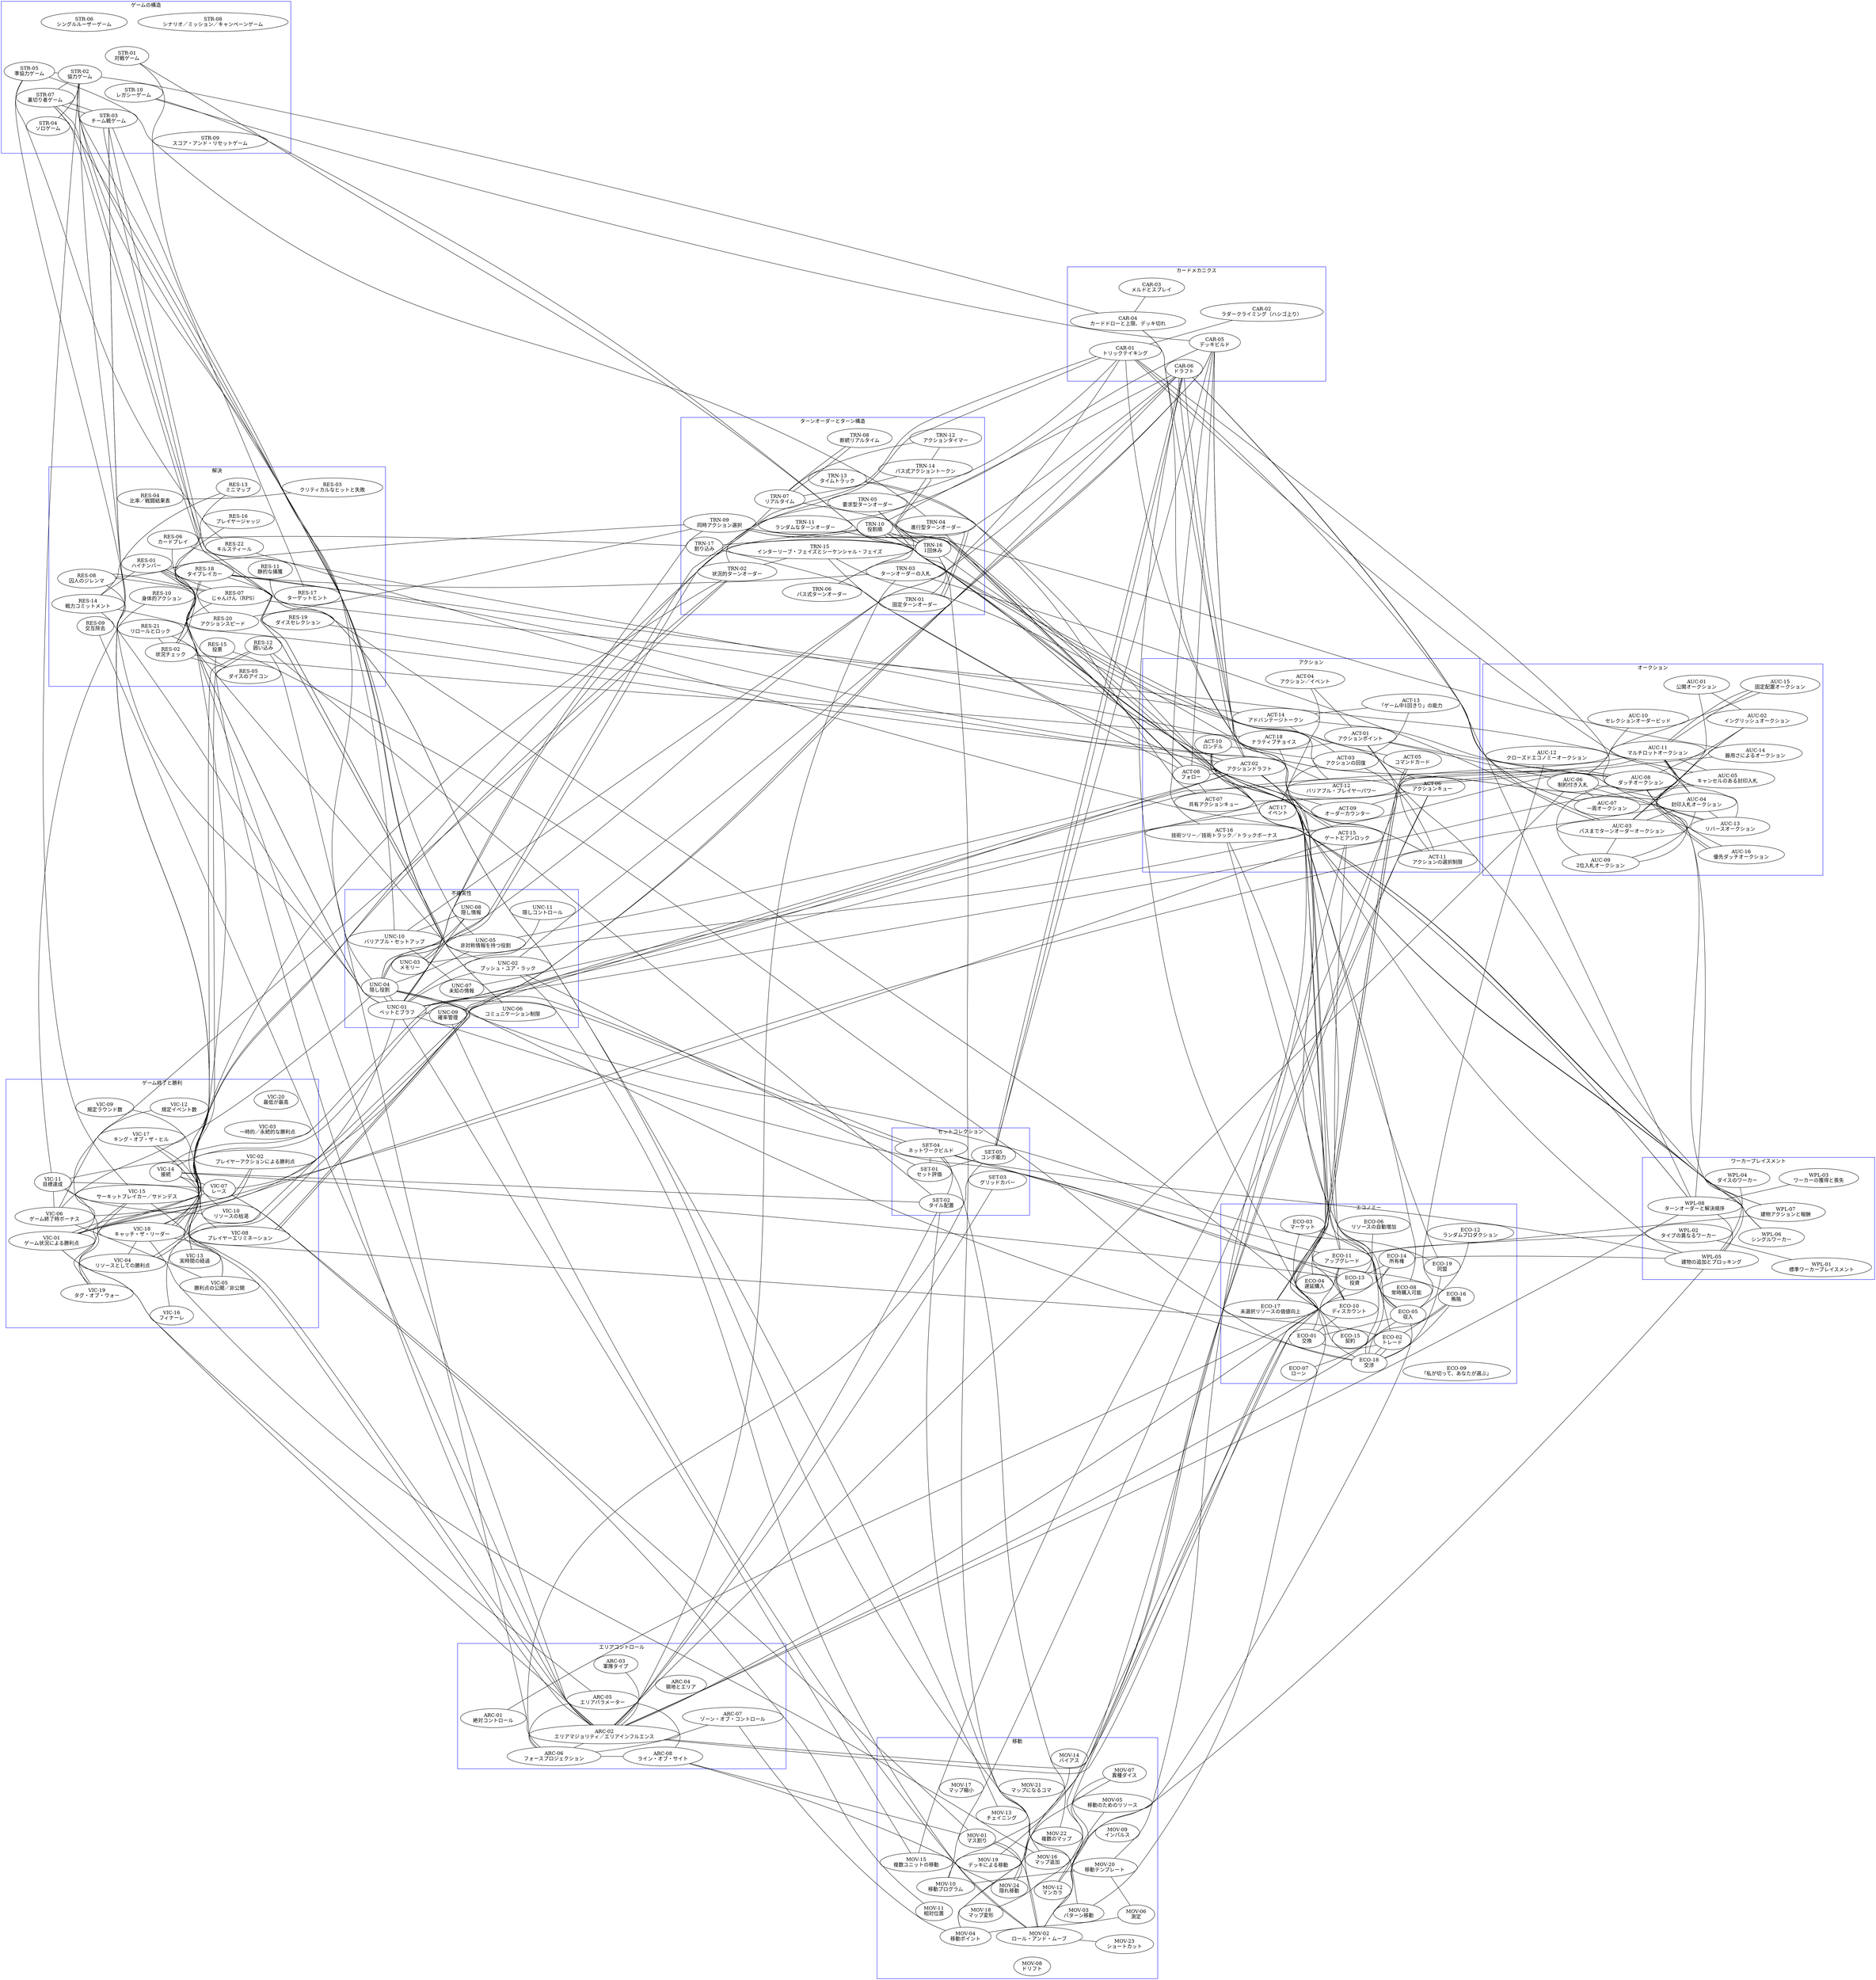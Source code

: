 graph G {

    splines=true;

    graph [
        charset = "UTF-8";
        layout = fdp;
    ];

    subgraph cluster_STR {
        str01[label="STR-01\n対戦ゲーム"];
        str02[label="STR-02\n協力ゲーム"];
        str03[label="STR-03\nチーム戦ゲーム"];
        str04[label="STR-04\nソロゲーム"];
        str05[label="STR-05\n準協力ゲーム"];
        str06[label="STR-06\nシングルルーザーゲーム"];
        str07[label="STR-07\n裏切り者ゲーム"];
        str08[label="STR-08\nシナリオ／ミッション／キャンペーンゲーム"];
        str09[label="STR-09\nスコア・アンド・リセットゲーム"];
        str10[label="STR-10\nレガシーゲーム"];
        color=blue;
        label="ゲームの構造";
    }

    subgraph cluster_TRN {
        trn01[label="TRN-01\n固定ターンオーダー"];
        trn02[label="TRN-02\n状況的ターンオーダー"];
        trn03[label="TRN-03\nターンオーダーの入札"];
        trn04[label="TRN-04\n進行型ターンオーダー"];
        trn05[label="TRN-05\n要求型ターンオーダー"];
        trn06[label="TRN-06\nパス式ターンオーダー"];
        trn07[label="TRN-07\nリアルタイム"];
        trn08[label="TRN-08\n断続リアルタイム"];
        trn09[label="TRN-09\n同時アクション選択"];
        trn10[label="TRN-10\n役割順"];
        trn11[label="TRN-11\nランダムなターンオーダー"];
        trn12[label="TRN-12\nアクションタイマー"];
        trn13[label="TRN-13\nタイムトラック"];
        trn14[label="TRN-14\nパス式アクショントークン"];
        trn15[label="TRN-15\nインターリーブ・フェイズとシーケンシャル・フェイズ"];
        trn16[label="TRN-16\n1回休み"];
        trn17[label="TRN-17\n割り込み"];
        color=blue;
        label="ターンオーダーとターン構造";
    }

    subgraph cluster_ACT {
        act01[label="ACT-01\nアクションポイント"];
        act02[label="ACT-02\nアクションドラフト"];
        act03[label="ACT-03\nアクションの回復"];
        act04[label="ACT-04\nアクション／イベント"];
        act05[label="ACT-05\nコマンドカード"];
        act06[label="ACT-06\nアクションキュー"];
        act07[label="ACT-07\n共有アクションキュー"];
        act08[label="ACT-08\nフォロー"];
        act09[label="ACT-09\nオーダーカウンター"];
        act10[label="ACT-10\nロンデル"];
        act11[label="ACT-11\nアクションの選択制限"];
        act12[label="ACT-12\nバリアブル・プレイヤーパワー"];
        act13[label="ACT-13\n「ゲーム中1回きり」の能力"];
        act14[label="ACT-14\nアドバンテージトークン"];
        act15[label="ACT-15\nゲートとアンロック"];
        act16[label="ACT-16\n技術ツリー／技術トラック／トラックボーナス"];
        act17[label="ACT-17\nイベント"];
        act18[label="ACT-18\nナラティブチョイス"];
        color=blue;
        label="アクション";
    }

    subgraph cluster_RES {
        res01[label="RES-01\nハイナンバー"];
        res02[label="RES-02\n状況チェック"];
        res03[label="RES-03\nクリティカルなヒットと失敗"];
        res04[label="RES-04\n比率／戦闘結果表"];
        res05[label="RES-05\nダイスのアイコン"];
        res06[label="RES-06\nカードプレイ"];
        res07[label="RES-07\nじゃんけん（RPS）"];
        res08[label="RES-08\n囚人のジレンマ"];
        res09[label="RES-09\n交互除去"];
        res10[label="RES-10\n身体的アクション"];
        res11[label="RES-11\n静的な捕獲"];
        res12[label="RES-12\n囲い込み"];
        res13[label="RES-13\nミニマップ"];
        res14[label="RES-14\n戦力コミットメント"];
        res15[label="RES-15\n投票"];
        res16[label="RES-16\nプレイヤージャッジ"];
        res17[label="RES-17\nターゲットヒント"];
        res18[label="RES-18\nタイブレイカー"];
        res19[label="RES-19\nダイスセレクション"];
        res20[label="RES-20\nアクションスピード"];
        res21[label="RES-21\nリロールとロック"];
        res22[label="RES-22\nキルスティール"];
        color=blue;
        label="解決";
    }

    subgraph cluster_VIC {
        vic01[label="VIC-01\nゲーム状況による勝利点"];
        vic02[label="VIC-02\nプレイヤーアクションによる勝利点"];
        vic03[label="VIC-03\n一時的／永続的な勝利点"];
        vic04[label="VIC-04\nリソースとしての勝利点"];
        vic05[label="VIC-05\n勝利点の公開／非公開"];
        vic06[label="VIC-06\nゲーム終了時ボーナス"];
        vic07[label="VIC-07\nレース"];
        vic08[label="VIC-08\nプレイヤーエリミネーション"];
        vic09[label="VIC-09\n規定ラウンド数"];
        vic10[label="VIC-10\nリソースの枯渇"];
        vic11[label="VIC-11\n目標達成"];
        vic12[label="VIC-12\n規定イベント数"];
        vic13[label="VIC-13\n実時間の経過"];
        vic14[label="VIC-14\n接続"];
        vic15[label="VIC-15\nサーキットブレイカー／サドンデス"];
        vic16[label="VIC-16\nフィナーレ"];
        vic17[label="VIC-17\nキング・オブ・ザ・ヒル"];
        vic18[label="VIC-18\nキャッチ・ザ・リーダー"];
        vic19[label="VIC-19\nタグ・オブ・ウォー"];
        vic20[label="VIC-20\n最低が最高"];
        color=blue;
        label="ゲーム終了と勝利";
    }

    subgraph cluster_UNC {
        unc01[label="UNC-01\nベットとブラフ"];
        unc02[label="UNC-02\nプッシュ・ユア・ラック"];
        unc03[label="UNC-03\nメモリー"];
        unc04[label="UNC-04\n隠し役割"];
        unc05[label="UNC-05\n非対称情報を持つ役割"];
        unc06[label="UNC-06\nコミュニケーション制限"];
        unc07[label="UNC-07\n未知の情報"];
        unc08[label="UNC-08\n隠し情報"];
        unc09[label="UNC-09\n確率管理"];
        unc10[label="UNC-10\nバリアブル・セットアップ"];
        unc11[label="UNC-11\n隠しコントロール"];
        color=blue;
        label="不確実性";
    }

    subgraph cluster_ECO {
        eco01[label="ECO-01\n交換"];
        eco02[label="ECO-02\nトレード"];
        eco03[label="ECO-03\nマーケット"];
        eco04[label="ECO-04\n遅延購入"];
        eco05[label="ECO-05\n収入"];
        eco06[label="ECO-06\nリソースの自動増加"];
        eco07[label="ECO-07\nローン"];
        eco08[label="ECO-08\n常時購入可能"];
        eco09[label="ECO-09\n「私が切って、あなたが選ぶ」"];
        eco10[label="ECO-10\nディスカウント"];
        eco11[label="ECO-11\nアップグレード"];
        eco12[label="ECO-12\nランダムプロダクション"];
        eco13[label="ECO-13\n投資"];
        eco14[label="ECO-14\n所有権"];
        eco15[label="ECO-15\n契約"];
        eco16[label="ECO-16\n賄賂"];
        eco17[label="ECO-17\n未選択リソースの価値向上"];
        eco18[label="ECO-18\n交渉"];
        eco19[label="ECO-19\n同盟"];
        color=blue;
        label="エコノミー";
    }

    subgraph cluster_AUC {
        auc01[label="AUC-01\n公開オークション"];
        auc02[label="AUC-02\nイングリッシュオークション"];
        auc03[label="AUC-03\nパスまでターンオーダーオークション"];
        auc04[label="AUC-04\n封印入札オークション"];
        auc05[label="AUC-05\nキャンセルのある封印入札"];
        auc06[label="AUC-06\n制約付き入札"];
        auc07[label="AUC-07\n一周オークション"];
        auc08[label="AUC-08\nダッチオークション"];
        auc09[label="AUC-09\n2位入札オークション"];
        auc10[label="AUC-10\nセレクションオーダービッド"];
        auc11[label="AUC-11\nマルチロットオークション"];
        auc12[label="AUC-12\nクローズドエコノミーオークション"];
        auc13[label="AUC-13\nリバースオークション"];
        auc14[label="AUC-14\n器用さによるオークション"];
        auc15[label="AUC-15\n固定配置オークション"];
        auc16[label="AUC-16\n優先ダッチオークション"];
        color=blue;
        label="オークション";
    }

    subgraph cluster_WPL {
        wpl01[label="WPL-01\n標準ワーカープレイスメント"];
        wpl02[label="WPL-02\nタイプの異なるワーカー"];
        wpl03[label="WPL-03\nワーカーの獲得と喪失"];
        wpl04[label="WPL-04\nダイスのワーカー"];
        wpl05[label="WPL-05\n建物の追加とブロッキング"];
        wpl06[label="WPL-06\nシングルワーカー"];
        wpl07[label="WPL-07\n建物アクションと報酬"];
        wpl08[label="WPL-08\nターンオーダーと解決順序"];
        color=blue;
        label="ワーカープレイスメント";
    }

    subgraph cluster_MOV {
        mov01[label="MOV-01\nマス割り"];
        mov02[label="MOV-02\nロール・アンド・ムーブ"];
        mov03[label="MOV-03\nパターン移動"];
        mov04[label="MOV-04\n移動ポイント"];
        mov05[label="MOV-05\n移動のためのリソース"];
        mov06[label="MOV-06\n測定"];
        mov07[label="MOV-07\n異種ダイス"];
        mov08[label="MOV-08\nドリフト"];
        mov09[label="MOV-09\nインパルス"];
        mov10[label="MOV-10\n移動プログラム"];
        mov11[label="MOV-11\n相対位置"];
        mov12[label="MOV-12\nマンカラ"];
        mov13[label="MOV-13\nチェイニング"];
        mov14[label="MOV-14\nバイアス"];
        mov15[label="MOV-15\n複数ユニットの移動"];
        mov16[label="MOV-16\nマップ追加"];
        mov17[label="MOV-17\nマップ縮小"];
        mov18[label="MOV-18\nマップ変形"];
        mov19[label="MOV-19\nデッキによる移動"];
        mov20[label="MOV-20\n移動テンプレート"];
        mov21[label="MOV-21\nマップになるコマ"];
        mov22[label="MOV-22\n複数のマップ"];
        mov23[label="MOV-23\nショートカット"];
        mov24[label="MOV-24\n隠れ移動"];
        color=blue;
        label="移動";
    }

    subgraph cluster_ARC {
        arc01[label="ARC-01\n絶対コントロール"];
        arc02[label="ARC-02\nエリアマジョリティ／エリアインフルエンス"];
        arc03[label="ARC-03\n軍隊タイプ"];
        arc04[label="ARC-04\n領地とエリア"];
        arc05[label="ARC-05\nエリアパラメーター"];
        arc06[label="ARC-06\nフォースプロジェクション"];
        arc07[label="ARC-07\nゾーン・オブ・コントロール"];
        arc08[label="ARC-08\nライン・オブ・サイト"];
        color=blue;
        label="エリアコントロール";
    }

    subgraph cluster_SET {
        set01[label="SET-01\nセット評価"];
        set02[label="SET-02\nタイル配置"];
        set03[label="SET-03\nグリッドカバー"];
        set04[label="SET-04\nネットワークビルド"];
        set05[label="SET-05\nコンボ能力"];
        color=blue;
        label="セットコレクション";
    }

    subgraph cluster_CAR {
        car01[label="CAR-01\nトリックテイキング"];
        car02[label="CAR-02\nラダークライミング（ハシゴ上り）"];
        car03[label="CAR-03\nメルドとスプレイ"];
        car04[label="CAR-04\nカードドローと上限、デッキ切れ"];
        car05[label="CAR-05\nデッキビルド"];
        car06[label="CAR-06\nドラフト"];
        color=blue;
        label="カードメカニクス";
    }

str01 -- act12
str01 -- unc10

str03 -- str07
str03 -- unc04

str04 -- str02

str05 -- str02

str07 -- str02
str07 -- str03
str07 -- unc04

str10 -- act15
str10 -- car05

trn01 -- trn04
trn01 -- trn05

trn02 -- vic01
trn02 -- vic06
trn02 -- vic18

trn03 -- res18
trn03 -- auc03
trn03 -- arc02

trn04 -- str05
trn04 -- trn01
trn04 -- act08

trn05 -- trn02
trn05 -- trn06
trn05 -- act02
trn05 -- car01

trn06 -- car06

trn07 -- trn08

trn08 -- trn07

trn09 -- trn10
trn09 -- unc01
trn09 -- eco18

trn10 -- trn09
trn10 -- trn16
trn10 -- act08
trn10 -- unc01
trn10 -- car06

trn11 -- car05

trn12 -- trn07

trn14 -- trn07
trn14 -- trn12
trn14 -- trn16

trn15 -- trn02

trn16 -- trn14
trn16 -- act03
trn16 -- mov02

trn17 -- trn16

act02 -- trn10
act02 -- act08
act02 -- res19
act02 -- unc05
act02 -- car06

act03 -- act13

act04 -- act01
act04 -- act17

act05 -- trn11

act06 -- trn15
act06 -- unc01

act07 -- trn13
act07 -- act06
act07 -- act08

act08 -- trn10
act08 -- trn17
act08 -- act02
act08 -- car05

act09 -- trn15
act09 -- act06

act10 -- act01
act10 -- mov12

act11 -- act02
act11 -- act03
act11 -- act05
act11 -- act10

act14 -- act12
act14 -- act13
act14 -- res18
act14 -- auc04

act16 -- act15

act18 -- act15
act18 -- res02

res01 -- res02
res01 -- res18

res02 -- res01

res03 -- res04

res05 -- res01
res05 -- res02

res06 -- trn17
res06 -- act03
res06 -- unc01

res07 -- res01
res07 -- res02
res07 -- res08
res07 -- auc05

res08 -- trn09
res08 -- res07
res08 -- unc01

res09 -- arc02

res10 -- vic11

res11 -- mov03
res11 -- mov13

res12 -- arc02

res13 -- res02
res13 -- res14

res14 -- res01
res14 -- unc01
res14 -- auc04

res15 -- arc02

res16 -- vic18

res17 -- str03

res18 -- eco18

res20 -- trn09
res20 -- res18

res21 -- res02
res21 -- unc02

res22 -- str05
res22 -- act15

vic01 -- vic02
vic01 -- vic12
vic01 -- arc02
vic01 -- car06

vic02 -- vic01
vic02 -- vic11

vic04 -- auc08

vic05 -- vic06
vic05 -- vic15

vic06 -- act15

vic07 -- vic01

vic08 -- str03
vic08 -- unc04

vic09 -- vic05

vic10 -- str02

vic11 -- vic06
vic11 -- vic07
vic11 -- vic10

vic13 -- str03
vic13 -- str05
vic13 -- trn07

vic14 -- vic07
vic14 -- set02
vic14 -- set04

vic15 -- str02
vic15 -- vic19

vic16 -- vic14

vic17 -- vic18

vic18 -- vic04
vic18 -- vic17

vic19 -- vic11
vic19 -- vic15

unc01 -- act02
unc01 -- res01
unc01 -- vic07
unc01 -- unc04
unc01 -- car01

unc02 -- unc01
unc02 -- car05

unc03 -- car01

unc04 -- str02
unc04 -- str03
unc04 -- str07
unc04 -- vic06
unc04 -- vic08
unc04 -- unc01

unc05 -- str02
unc05 -- unc04

unc06 -- str02
unc06 -- str07

unc07 -- act17

unc08 -- unc01
unc08 -- unc04

unc09 -- unc01
unc09 -- car05

unc10 -- unc07
unc10 -- unc08
unc10 -- car06

unc11 -- unc01

eco02 -- vic18
eco02 -- eco01
eco02 -- eco18

eco03 -- eco01

eco04 -- car05

eco05 -- eco01
eco05 -- eco03
eco05 -- eco06
eco05 -- eco07
eco05 -- eco12
eco05 -- eco14
eco05 -- auc12
eco05 -- mov02

eco08 -- car05

eco10 -- act16
eco10 -- eco01
eco10 -- eco11

eco11 -- act15
eco11 -- act16
eco11 -- eco10

eco13 -- vic14
eco13 -- arc02
eco13 -- set04
eco13 -- car04

eco14 -- eco13

eco15 -- car06

eco16 -- unc01
eco16 -- eco02
eco16 -- arc02

eco17 -- auc08

eco18 -- trn09
eco18 -- res15
eco18 -- unc04
eco18 -- eco02
eco18 -- eco16

eco19 -- unc04
eco19 -- eco18
eco19 -- car01

auc02 -- auc01
auc02 -- auc08

auc03 -- auc01
auc03 -- auc02
auc03 -- car06

auc04 -- res18
auc04 -- vic18
auc04 -- auc03

auc05 -- unc01
auc05 -- auc06

auc06 -- act01
auc06 -- arc02

auc07 -- auc04
auc07 -- auc06
auc07 -- car06

auc08 -- act01
auc08 -- vic04
auc08 -- eco17

auc09 -- auc02
auc09 -- auc03
auc09 -- auc04
auc09 -- auc08

auc10 -- auc06

auc11 -- auc04
auc11 -- auc05
auc11 -- auc15
auc11 -- auc16
auc11 -- arc02

auc13 -- auc03
auc13 -- auc04
auc13 -- auc06
auc13 -- auc11
auc13 -- car01

auc14 -- trn07
auc14 -- unc03

auc15 -- auc06
auc15 -- auc11

auc16 -- auc08
auc16 -- auc11

wpl02 -- eco11
wpl02 -- wpl01

wpl05 -- act02
wpl05 -- eco14
wpl05 -- auc08
wpl05 -- wpl04

wpl06 -- trn10
wpl06 -- trn13
wpl06 -- act01
wpl06 -- act02
wpl06 -- act10

wpl07 -- trn10
wpl07 -- act02
wpl07 -- eco11

wpl08 -- trn05
wpl08 -- trn11
wpl08 -- auc08
wpl08 -- wpl03
wpl08 -- wpl05
wpl08 -- arc02
wpl08 -- car06

mov01 -- vic07
mov01 -- mov02

mov02 -- unc02
mov02 -- unc09
mov02 -- mov07

mov03 -- eco11

mov04 -- act01

mov05 -- mov02

mov06 -- mov04

mov07 -- mov04

mov10 -- act06

mov11 -- vic07

mov12 -- act10

mov14 -- mov10

mov15 -- act05
mov15 -- unc01

mov16 -- vic18
mov16 -- set02

mov18 -- wpl05

mov19 -- act15

mov20 -- act03
mov20 -- mov06
mov20 -- mov10

mov22 -- set04

mov23 -- mov02

mov24 -- act06
mov24 -- mov01
mov24 -- arc08

arc01 -- eco14

arc02 -- res12
arc02 -- res18
arc02 -- auc11

arc03 -- arc02

arc05 -- vic01
arc05 -- arc06
arc05 -- arc08

arc06 -- res12
arc06 -- arc02

arc07 -- mov04
arc07 -- arc06

arc08 -- mov01
arc08 -- arc06

set01 -- unc02

set02 -- res12
set02 -- arc02

set03 -- arc02

set04 -- vic14
set04 -- eco11
set04 -- wpl05
set04 -- set01
set04 -- set02

set05 -- arc06
set05 -- set01
set05 -- car06

car01 -- unc03
car01 -- auc04
car01 -- auc07

car02 -- car01

car04 -- str02
car04 -- eco02
car04 -- car03

car05 -- act16
car05 -- set05

car06 -- act02
car06 -- set05

}

